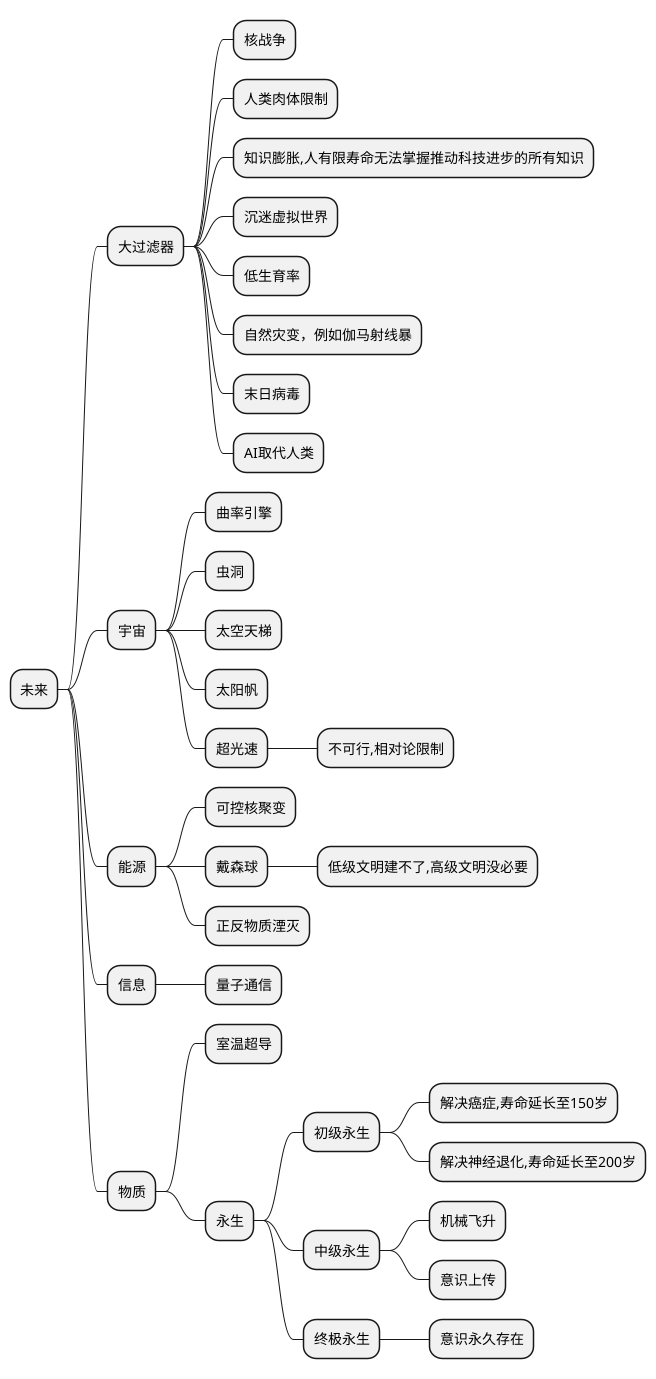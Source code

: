 @startmindmap 未来

* 未来
** 大过滤器
*** 核战争
*** 人类肉体限制
*** 知识膨胀,人有限寿命无法掌握推动科技进步的所有知识
*** 沉迷虚拟世界
*** 低生育率
*** 自然灾变，例如伽马射线暴
*** 末日病毒
*** AI取代人类

** 宇宙
*** 曲率引擎
*** 虫洞
*** 太空天梯
*** 太阳帆
*** 超光速
**** 不可行,相对论限制

** 能源
*** 可控核聚变
*** 戴森球
**** 低级文明建不了,高级文明没必要
*** 正反物质湮灭


** 信息
*** 量子通信

** 物质
*** 室温超导

*** 永生
**** 初级永生
***** 解决癌症,寿命延长至150岁
***** 解决神经退化,寿命延长至200岁
**** 中级永生
***** 机械飞升
***** 意识上传
**** 终极永生
***** 意识永久存在

@endmindmap